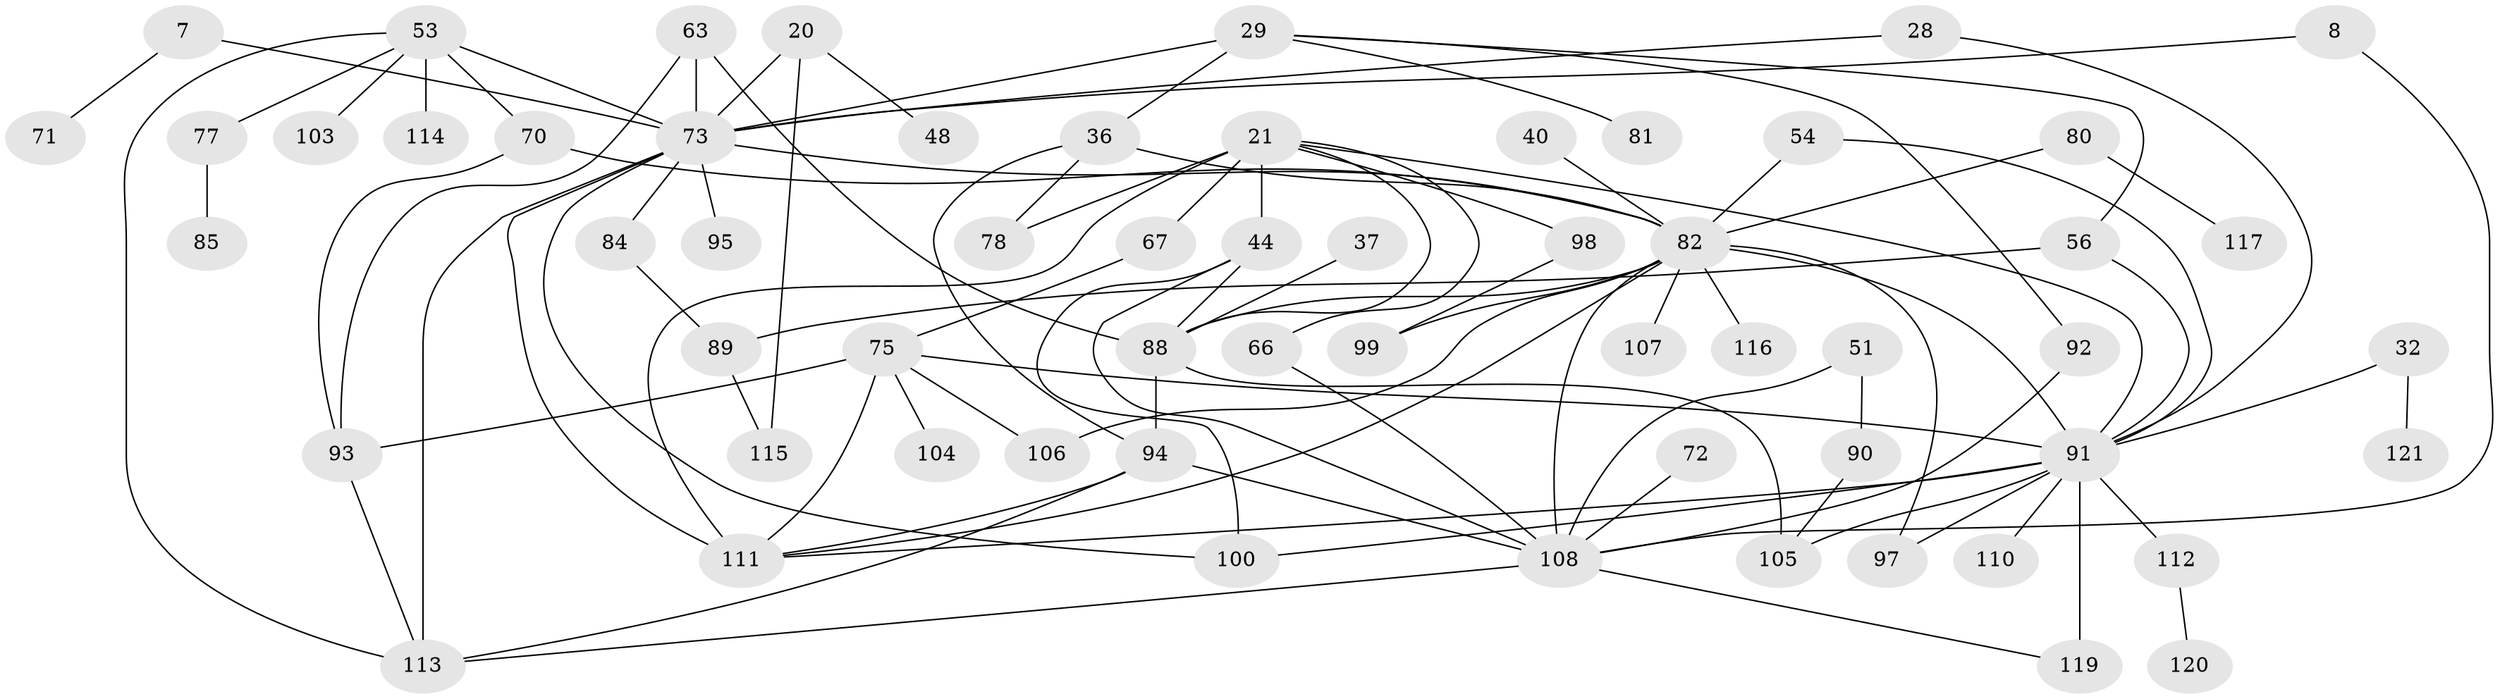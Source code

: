// original degree distribution, {7: 0.04132231404958678, 4: 0.11570247933884298, 8: 0.01652892561983471, 2: 0.30578512396694213, 9: 0.008264462809917356, 5: 0.06611570247933884, 6: 0.03305785123966942, 3: 0.23140495867768596, 1: 0.18181818181818182}
// Generated by graph-tools (version 1.1) at 2025/42/03/09/25 04:42:36]
// undirected, 60 vertices, 96 edges
graph export_dot {
graph [start="1"]
  node [color=gray90,style=filled];
  7;
  8;
  20 [super="+19"];
  21 [super="+15"];
  28;
  29 [super="+22"];
  32;
  36 [super="+18"];
  37;
  40;
  44;
  48;
  51;
  53 [super="+47"];
  54;
  56 [super="+49+43"];
  63 [super="+2+4"];
  66;
  67;
  70 [super="+59"];
  71;
  72;
  73 [super="+17+14+6+1"];
  75 [super="+74"];
  77;
  78;
  80;
  81;
  82 [super="+10+23"];
  84;
  85;
  88 [super="+76+87"];
  89;
  90;
  91 [super="+11+12+13+86"];
  92;
  93 [super="+83"];
  94 [super="+38"];
  95;
  97;
  98;
  99;
  100 [super="+60+79+68"];
  103;
  104;
  105 [super="+64"];
  106;
  107;
  108 [super="+55+62+69"];
  110;
  111 [super="+96+101"];
  112 [super="+46"];
  113 [super="+34+109"];
  114;
  115 [super="+102"];
  116;
  117;
  119 [super="+118"];
  120;
  121;
  7 -- 71;
  7 -- 73;
  8 -- 73;
  8 -- 108;
  20 -- 115 [weight=2];
  20 -- 48;
  20 -- 73 [weight=2];
  21 -- 66;
  21 -- 44 [weight=2];
  21 -- 78;
  21 -- 98;
  21 -- 67;
  21 -- 91;
  21 -- 88;
  21 -- 111 [weight=2];
  28 -- 73;
  28 -- 91;
  29 -- 81;
  29 -- 36;
  29 -- 73 [weight=2];
  29 -- 56;
  29 -- 92;
  32 -- 121;
  32 -- 91;
  36 -- 78;
  36 -- 94;
  36 -- 82;
  37 -- 88;
  40 -- 82;
  44 -- 100;
  44 -- 108;
  44 -- 88;
  51 -- 90;
  51 -- 108;
  53 -- 77;
  53 -- 103;
  53 -- 114;
  53 -- 73 [weight=2];
  53 -- 70;
  53 -- 113;
  54 -- 91;
  54 -- 82;
  56 -- 89;
  56 -- 91;
  63 -- 73 [weight=3];
  63 -- 93;
  63 -- 88;
  66 -- 108;
  67 -- 75;
  70 -- 93;
  70 -- 82;
  72 -- 108;
  73 -- 84 [weight=2];
  73 -- 95;
  73 -- 113;
  73 -- 82 [weight=2];
  73 -- 111 [weight=2];
  73 -- 100;
  75 -- 93 [weight=2];
  75 -- 91 [weight=4];
  75 -- 106;
  75 -- 104;
  75 -- 111;
  77 -- 85;
  80 -- 117;
  80 -- 82;
  82 -- 99;
  82 -- 88 [weight=2];
  82 -- 91;
  82 -- 97;
  82 -- 106;
  82 -- 107;
  82 -- 108 [weight=2];
  82 -- 111;
  82 -- 116;
  84 -- 89;
  88 -- 94 [weight=3];
  88 -- 105;
  89 -- 115 [weight=2];
  90 -- 105;
  91 -- 110;
  91 -- 97;
  91 -- 119 [weight=3];
  91 -- 105 [weight=2];
  91 -- 112;
  91 -- 100;
  91 -- 111;
  92 -- 108;
  93 -- 113;
  94 -- 113;
  94 -- 108;
  94 -- 111;
  98 -- 99;
  108 -- 119;
  108 -- 113;
  112 -- 120;
}
